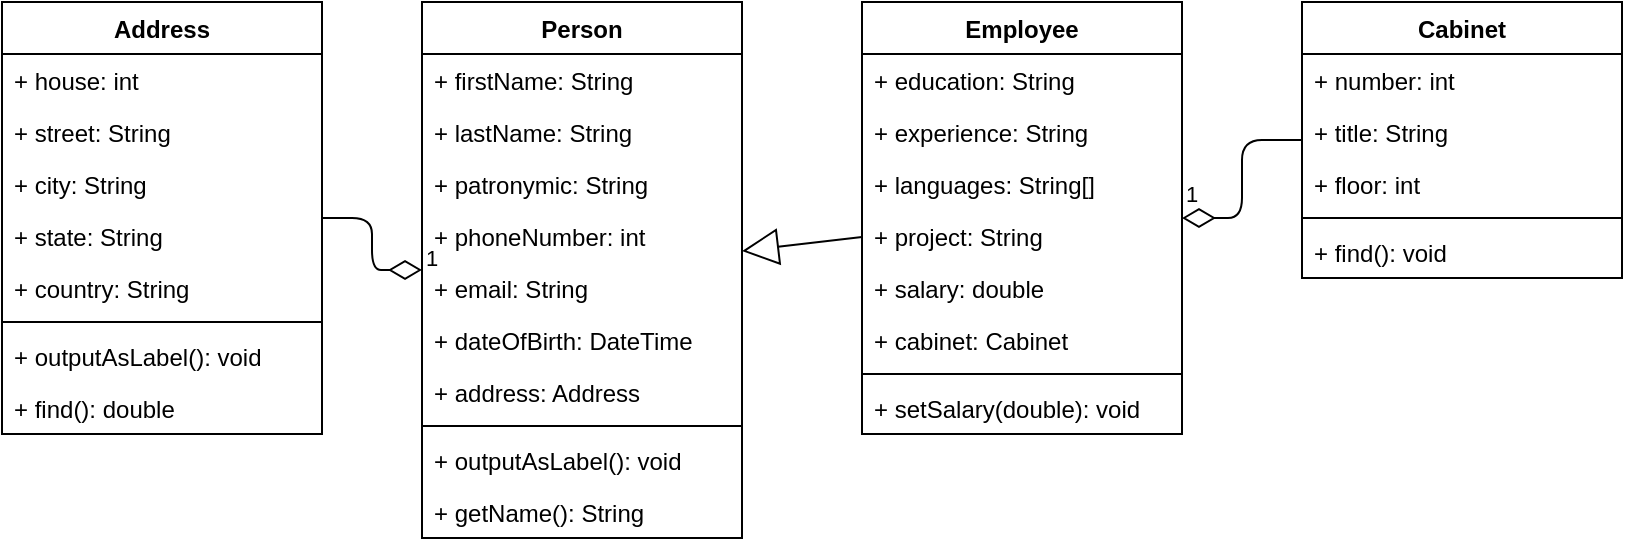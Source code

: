 <mxfile version="12.9.14" type="device"><diagram name="Page-1" id="c4acf3e9-155e-7222-9cf6-157b1a14988f"><mxGraphModel dx="1021" dy="529" grid="1" gridSize="10" guides="1" tooltips="1" connect="1" arrows="1" fold="1" page="1" pageScale="1" pageWidth="850" pageHeight="1100" background="#ffffff" math="0" shadow="0"><root><mxCell id="0"/><mxCell id="1" parent="0"/><mxCell id="xPteFdpmqacLkn6VZYqg-10" value="Employee" style="swimlane;fontStyle=1;align=center;verticalAlign=top;childLayout=stackLayout;horizontal=1;startSize=26;horizontalStack=0;resizeParent=1;resizeParentMax=0;resizeLast=0;collapsible=1;marginBottom=0;" vertex="1" parent="1"><mxGeometry x="550" y="330" width="160" height="216" as="geometry"/></mxCell><mxCell id="xPteFdpmqacLkn6VZYqg-11" value="+ education: String" style="text;strokeColor=none;fillColor=none;align=left;verticalAlign=top;spacingLeft=4;spacingRight=4;overflow=hidden;rotatable=0;points=[[0,0.5],[1,0.5]];portConstraint=eastwest;" vertex="1" parent="xPteFdpmqacLkn6VZYqg-10"><mxGeometry y="26" width="160" height="26" as="geometry"/></mxCell><mxCell id="xPteFdpmqacLkn6VZYqg-14" value="+ experience: String" style="text;strokeColor=none;fillColor=none;align=left;verticalAlign=top;spacingLeft=4;spacingRight=4;overflow=hidden;rotatable=0;points=[[0,0.5],[1,0.5]];portConstraint=eastwest;" vertex="1" parent="xPteFdpmqacLkn6VZYqg-10"><mxGeometry y="52" width="160" height="26" as="geometry"/></mxCell><mxCell id="xPteFdpmqacLkn6VZYqg-15" value="+ languages: String[]" style="text;strokeColor=none;fillColor=none;align=left;verticalAlign=top;spacingLeft=4;spacingRight=4;overflow=hidden;rotatable=0;points=[[0,0.5],[1,0.5]];portConstraint=eastwest;" vertex="1" parent="xPteFdpmqacLkn6VZYqg-10"><mxGeometry y="78" width="160" height="26" as="geometry"/></mxCell><mxCell id="xPteFdpmqacLkn6VZYqg-16" value="+ project: String" style="text;strokeColor=none;fillColor=none;align=left;verticalAlign=top;spacingLeft=4;spacingRight=4;overflow=hidden;rotatable=0;points=[[0,0.5],[1,0.5]];portConstraint=eastwest;" vertex="1" parent="xPteFdpmqacLkn6VZYqg-10"><mxGeometry y="104" width="160" height="26" as="geometry"/></mxCell><mxCell id="xPteFdpmqacLkn6VZYqg-17" value="+ salary: double" style="text;strokeColor=none;fillColor=none;align=left;verticalAlign=top;spacingLeft=4;spacingRight=4;overflow=hidden;rotatable=0;points=[[0,0.5],[1,0.5]];portConstraint=eastwest;" vertex="1" parent="xPteFdpmqacLkn6VZYqg-10"><mxGeometry y="130" width="160" height="26" as="geometry"/></mxCell><mxCell id="xPteFdpmqacLkn6VZYqg-48" value="+ cabinet: Cabinet" style="text;strokeColor=none;fillColor=none;align=left;verticalAlign=top;spacingLeft=4;spacingRight=4;overflow=hidden;rotatable=0;points=[[0,0.5],[1,0.5]];portConstraint=eastwest;" vertex="1" parent="xPteFdpmqacLkn6VZYqg-10"><mxGeometry y="156" width="160" height="26" as="geometry"/></mxCell><mxCell id="xPteFdpmqacLkn6VZYqg-12" value="" style="line;strokeWidth=1;fillColor=none;align=left;verticalAlign=middle;spacingTop=-1;spacingLeft=3;spacingRight=3;rotatable=0;labelPosition=right;points=[];portConstraint=eastwest;" vertex="1" parent="xPteFdpmqacLkn6VZYqg-10"><mxGeometry y="182" width="160" height="8" as="geometry"/></mxCell><mxCell id="xPteFdpmqacLkn6VZYqg-19" value="+ setSalary(double): void" style="text;strokeColor=none;fillColor=none;align=left;verticalAlign=top;spacingLeft=4;spacingRight=4;overflow=hidden;rotatable=0;points=[[0,0.5],[1,0.5]];portConstraint=eastwest;" vertex="1" parent="xPteFdpmqacLkn6VZYqg-10"><mxGeometry y="190" width="160" height="26" as="geometry"/></mxCell><mxCell id="xPteFdpmqacLkn6VZYqg-45" value="" style="endArrow=block;endSize=16;endFill=0;html=1;" edge="1" parent="1" source="xPteFdpmqacLkn6VZYqg-10" target="xPteFdpmqacLkn6VZYqg-1"><mxGeometry width="160" relative="1" as="geometry"><mxPoint x="110" y="410" as="sourcePoint"/><mxPoint x="270" y="410" as="targetPoint"/></mxGeometry></mxCell><mxCell id="xPteFdpmqacLkn6VZYqg-1" value="Person" style="swimlane;fontStyle=1;align=center;verticalAlign=top;childLayout=stackLayout;horizontal=1;startSize=26;horizontalStack=0;resizeParent=1;resizeParentMax=0;resizeLast=0;collapsible=1;marginBottom=0;" vertex="1" parent="1"><mxGeometry x="330" y="330" width="160" height="268" as="geometry"/></mxCell><mxCell id="xPteFdpmqacLkn6VZYqg-2" value="+ firstName: String" style="text;strokeColor=none;fillColor=none;align=left;verticalAlign=top;spacingLeft=4;spacingRight=4;overflow=hidden;rotatable=0;points=[[0,0.5],[1,0.5]];portConstraint=eastwest;" vertex="1" parent="xPteFdpmqacLkn6VZYqg-1"><mxGeometry y="26" width="160" height="26" as="geometry"/></mxCell><mxCell id="xPteFdpmqacLkn6VZYqg-5" value="+ lastName: String" style="text;strokeColor=none;fillColor=none;align=left;verticalAlign=top;spacingLeft=4;spacingRight=4;overflow=hidden;rotatable=0;points=[[0,0.5],[1,0.5]];portConstraint=eastwest;" vertex="1" parent="xPteFdpmqacLkn6VZYqg-1"><mxGeometry y="52" width="160" height="26" as="geometry"/></mxCell><mxCell id="xPteFdpmqacLkn6VZYqg-6" value="+ patronymic: String" style="text;strokeColor=none;fillColor=none;align=left;verticalAlign=top;spacingLeft=4;spacingRight=4;overflow=hidden;rotatable=0;points=[[0,0.5],[1,0.5]];portConstraint=eastwest;" vertex="1" parent="xPteFdpmqacLkn6VZYqg-1"><mxGeometry y="78" width="160" height="26" as="geometry"/></mxCell><mxCell id="xPteFdpmqacLkn6VZYqg-7" value="+ phoneNumber: int" style="text;strokeColor=none;fillColor=none;align=left;verticalAlign=top;spacingLeft=4;spacingRight=4;overflow=hidden;rotatable=0;points=[[0,0.5],[1,0.5]];portConstraint=eastwest;" vertex="1" parent="xPteFdpmqacLkn6VZYqg-1"><mxGeometry y="104" width="160" height="26" as="geometry"/></mxCell><mxCell id="xPteFdpmqacLkn6VZYqg-8" value="+ email: String" style="text;strokeColor=none;fillColor=none;align=left;verticalAlign=top;spacingLeft=4;spacingRight=4;overflow=hidden;rotatable=0;points=[[0,0.5],[1,0.5]];portConstraint=eastwest;" vertex="1" parent="xPteFdpmqacLkn6VZYqg-1"><mxGeometry y="130" width="160" height="26" as="geometry"/></mxCell><mxCell id="xPteFdpmqacLkn6VZYqg-9" value="+ dateOfBirth: DateTime" style="text;strokeColor=none;fillColor=none;align=left;verticalAlign=top;spacingLeft=4;spacingRight=4;overflow=hidden;rotatable=0;points=[[0,0.5],[1,0.5]];portConstraint=eastwest;" vertex="1" parent="xPteFdpmqacLkn6VZYqg-1"><mxGeometry y="156" width="160" height="26" as="geometry"/></mxCell><mxCell id="xPteFdpmqacLkn6VZYqg-47" value="+ address: Address" style="text;strokeColor=none;fillColor=none;align=left;verticalAlign=top;spacingLeft=4;spacingRight=4;overflow=hidden;rotatable=0;points=[[0,0.5],[1,0.5]];portConstraint=eastwest;" vertex="1" parent="xPteFdpmqacLkn6VZYqg-1"><mxGeometry y="182" width="160" height="26" as="geometry"/></mxCell><mxCell id="xPteFdpmqacLkn6VZYqg-3" value="" style="line;strokeWidth=1;fillColor=none;align=left;verticalAlign=middle;spacingTop=-1;spacingLeft=3;spacingRight=3;rotatable=0;labelPosition=right;points=[];portConstraint=eastwest;" vertex="1" parent="xPteFdpmqacLkn6VZYqg-1"><mxGeometry y="208" width="160" height="8" as="geometry"/></mxCell><mxCell id="xPteFdpmqacLkn6VZYqg-4" value="+ outputAsLabel(): void" style="text;strokeColor=none;fillColor=none;align=left;verticalAlign=top;spacingLeft=4;spacingRight=4;overflow=hidden;rotatable=0;points=[[0,0.5],[1,0.5]];portConstraint=eastwest;" vertex="1" parent="xPteFdpmqacLkn6VZYqg-1"><mxGeometry y="216" width="160" height="26" as="geometry"/></mxCell><mxCell id="xPteFdpmqacLkn6VZYqg-18" value="+ getName(): String" style="text;strokeColor=none;fillColor=none;align=left;verticalAlign=top;spacingLeft=4;spacingRight=4;overflow=hidden;rotatable=0;points=[[0,0.5],[1,0.5]];portConstraint=eastwest;" vertex="1" parent="xPteFdpmqacLkn6VZYqg-1"><mxGeometry y="242" width="160" height="26" as="geometry"/></mxCell><mxCell id="xPteFdpmqacLkn6VZYqg-20" value="Address" style="swimlane;fontStyle=1;align=center;verticalAlign=top;childLayout=stackLayout;horizontal=1;startSize=26;horizontalStack=0;resizeParent=1;resizeParentMax=0;resizeLast=0;collapsible=1;marginBottom=0;" vertex="1" parent="1"><mxGeometry x="120" y="330" width="160" height="216" as="geometry"/></mxCell><mxCell id="xPteFdpmqacLkn6VZYqg-21" value="+ house: int" style="text;strokeColor=none;fillColor=none;align=left;verticalAlign=top;spacingLeft=4;spacingRight=4;overflow=hidden;rotatable=0;points=[[0,0.5],[1,0.5]];portConstraint=eastwest;" vertex="1" parent="xPteFdpmqacLkn6VZYqg-20"><mxGeometry y="26" width="160" height="26" as="geometry"/></mxCell><mxCell id="xPteFdpmqacLkn6VZYqg-29" value="+ street: String" style="text;strokeColor=none;fillColor=none;align=left;verticalAlign=top;spacingLeft=4;spacingRight=4;overflow=hidden;rotatable=0;points=[[0,0.5],[1,0.5]];portConstraint=eastwest;" vertex="1" parent="xPteFdpmqacLkn6VZYqg-20"><mxGeometry y="52" width="160" height="26" as="geometry"/></mxCell><mxCell id="xPteFdpmqacLkn6VZYqg-30" value="+ city: String" style="text;strokeColor=none;fillColor=none;align=left;verticalAlign=top;spacingLeft=4;spacingRight=4;overflow=hidden;rotatable=0;points=[[0,0.5],[1,0.5]];portConstraint=eastwest;" vertex="1" parent="xPteFdpmqacLkn6VZYqg-20"><mxGeometry y="78" width="160" height="26" as="geometry"/></mxCell><mxCell id="xPteFdpmqacLkn6VZYqg-31" value="+ state: String" style="text;strokeColor=none;fillColor=none;align=left;verticalAlign=top;spacingLeft=4;spacingRight=4;overflow=hidden;rotatable=0;points=[[0,0.5],[1,0.5]];portConstraint=eastwest;" vertex="1" parent="xPteFdpmqacLkn6VZYqg-20"><mxGeometry y="104" width="160" height="26" as="geometry"/></mxCell><mxCell id="xPteFdpmqacLkn6VZYqg-35" value="+ country: String" style="text;strokeColor=none;fillColor=none;align=left;verticalAlign=top;spacingLeft=4;spacingRight=4;overflow=hidden;rotatable=0;points=[[0,0.5],[1,0.5]];portConstraint=eastwest;" vertex="1" parent="xPteFdpmqacLkn6VZYqg-20"><mxGeometry y="130" width="160" height="26" as="geometry"/></mxCell><mxCell id="xPteFdpmqacLkn6VZYqg-22" value="" style="line;strokeWidth=1;fillColor=none;align=left;verticalAlign=middle;spacingTop=-1;spacingLeft=3;spacingRight=3;rotatable=0;labelPosition=right;points=[];portConstraint=eastwest;" vertex="1" parent="xPteFdpmqacLkn6VZYqg-20"><mxGeometry y="156" width="160" height="8" as="geometry"/></mxCell><mxCell id="xPteFdpmqacLkn6VZYqg-23" value="+ outputAsLabel(): void" style="text;strokeColor=none;fillColor=none;align=left;verticalAlign=top;spacingLeft=4;spacingRight=4;overflow=hidden;rotatable=0;points=[[0,0.5],[1,0.5]];portConstraint=eastwest;" vertex="1" parent="xPteFdpmqacLkn6VZYqg-20"><mxGeometry y="164" width="160" height="26" as="geometry"/></mxCell><mxCell id="xPteFdpmqacLkn6VZYqg-38" value="+ find(): double" style="text;strokeColor=none;fillColor=none;align=left;verticalAlign=top;spacingLeft=4;spacingRight=4;overflow=hidden;rotatable=0;points=[[0,0.5],[1,0.5]];portConstraint=eastwest;" vertex="1" parent="xPteFdpmqacLkn6VZYqg-20"><mxGeometry y="190" width="160" height="26" as="geometry"/></mxCell><mxCell id="xPteFdpmqacLkn6VZYqg-39" value="Cabinet" style="swimlane;fontStyle=1;align=center;verticalAlign=top;childLayout=stackLayout;horizontal=1;startSize=26;horizontalStack=0;resizeParent=1;resizeParentMax=0;resizeLast=0;collapsible=1;marginBottom=0;" vertex="1" parent="1"><mxGeometry x="770" y="330" width="160" height="138" as="geometry"/></mxCell><mxCell id="xPteFdpmqacLkn6VZYqg-40" value="+ number: int" style="text;strokeColor=none;fillColor=none;align=left;verticalAlign=top;spacingLeft=4;spacingRight=4;overflow=hidden;rotatable=0;points=[[0,0.5],[1,0.5]];portConstraint=eastwest;" vertex="1" parent="xPteFdpmqacLkn6VZYqg-39"><mxGeometry y="26" width="160" height="26" as="geometry"/></mxCell><mxCell id="xPteFdpmqacLkn6VZYqg-43" value="+ title: String" style="text;strokeColor=none;fillColor=none;align=left;verticalAlign=top;spacingLeft=4;spacingRight=4;overflow=hidden;rotatable=0;points=[[0,0.5],[1,0.5]];portConstraint=eastwest;" vertex="1" parent="xPteFdpmqacLkn6VZYqg-39"><mxGeometry y="52" width="160" height="26" as="geometry"/></mxCell><mxCell id="xPteFdpmqacLkn6VZYqg-44" value="+ floor: int" style="text;strokeColor=none;fillColor=none;align=left;verticalAlign=top;spacingLeft=4;spacingRight=4;overflow=hidden;rotatable=0;points=[[0,0.5],[1,0.5]];portConstraint=eastwest;" vertex="1" parent="xPteFdpmqacLkn6VZYqg-39"><mxGeometry y="78" width="160" height="26" as="geometry"/></mxCell><mxCell id="xPteFdpmqacLkn6VZYqg-41" value="" style="line;strokeWidth=1;fillColor=none;align=left;verticalAlign=middle;spacingTop=-1;spacingLeft=3;spacingRight=3;rotatable=0;labelPosition=right;points=[];portConstraint=eastwest;" vertex="1" parent="xPteFdpmqacLkn6VZYqg-39"><mxGeometry y="104" width="160" height="8" as="geometry"/></mxCell><mxCell id="xPteFdpmqacLkn6VZYqg-42" value="+ find(): void" style="text;strokeColor=none;fillColor=none;align=left;verticalAlign=top;spacingLeft=4;spacingRight=4;overflow=hidden;rotatable=0;points=[[0,0.5],[1,0.5]];portConstraint=eastwest;" vertex="1" parent="xPteFdpmqacLkn6VZYqg-39"><mxGeometry y="112" width="160" height="26" as="geometry"/></mxCell><mxCell id="xPteFdpmqacLkn6VZYqg-49" value="1" style="endArrow=none;html=1;endSize=12;startArrow=diamondThin;startSize=14;startFill=0;edgeStyle=orthogonalEdgeStyle;align=left;verticalAlign=bottom;endFill=0;" edge="1" parent="1" source="xPteFdpmqacLkn6VZYqg-10" target="xPteFdpmqacLkn6VZYqg-39"><mxGeometry x="-1" y="3" relative="1" as="geometry"><mxPoint x="520" y="410" as="sourcePoint"/><mxPoint x="680" y="410" as="targetPoint"/></mxGeometry></mxCell><mxCell id="xPteFdpmqacLkn6VZYqg-50" value="1" style="endArrow=none;html=1;endSize=12;startArrow=diamondThin;startSize=14;startFill=0;edgeStyle=orthogonalEdgeStyle;align=left;verticalAlign=bottom;endFill=0;" edge="1" parent="1" source="xPteFdpmqacLkn6VZYqg-1" target="xPteFdpmqacLkn6VZYqg-20"><mxGeometry x="-1" y="3" relative="1" as="geometry"><mxPoint x="300" y="280" as="sourcePoint"/><mxPoint x="680" y="410" as="targetPoint"/></mxGeometry></mxCell></root></mxGraphModel></diagram></mxfile>